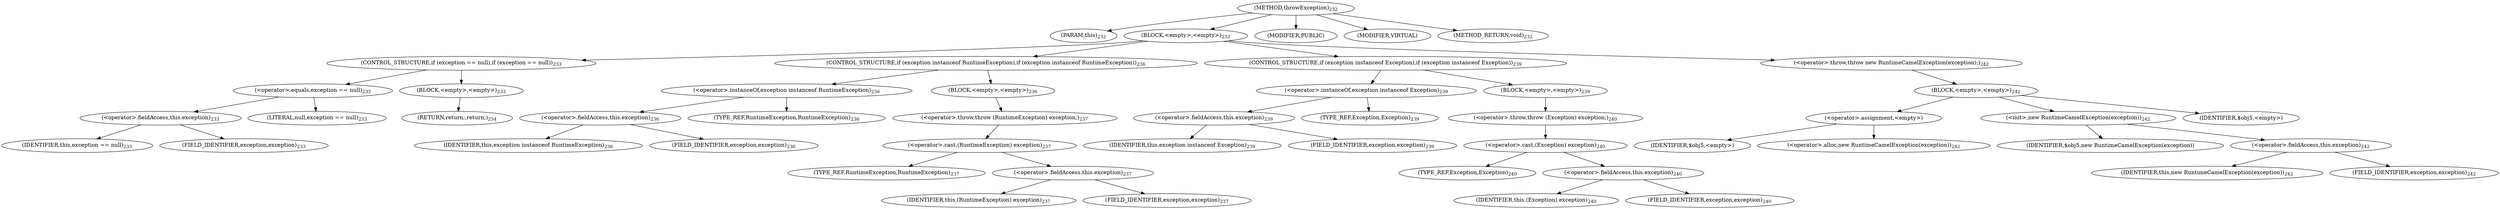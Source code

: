 digraph "throwException" {  
"682" [label = <(METHOD,throwException)<SUB>232</SUB>> ]
"683" [label = <(PARAM,this)<SUB>232</SUB>> ]
"684" [label = <(BLOCK,&lt;empty&gt;,&lt;empty&gt;)<SUB>232</SUB>> ]
"685" [label = <(CONTROL_STRUCTURE,if (exception == null),if (exception == null))<SUB>233</SUB>> ]
"686" [label = <(&lt;operator&gt;.equals,exception == null)<SUB>233</SUB>> ]
"687" [label = <(&lt;operator&gt;.fieldAccess,this.exception)<SUB>233</SUB>> ]
"688" [label = <(IDENTIFIER,this,exception == null)<SUB>233</SUB>> ]
"689" [label = <(FIELD_IDENTIFIER,exception,exception)<SUB>233</SUB>> ]
"690" [label = <(LITERAL,null,exception == null)<SUB>233</SUB>> ]
"691" [label = <(BLOCK,&lt;empty&gt;,&lt;empty&gt;)<SUB>233</SUB>> ]
"692" [label = <(RETURN,return;,return;)<SUB>234</SUB>> ]
"693" [label = <(CONTROL_STRUCTURE,if (exception instanceof RuntimeException),if (exception instanceof RuntimeException))<SUB>236</SUB>> ]
"694" [label = <(&lt;operator&gt;.instanceOf,exception instanceof RuntimeException)<SUB>236</SUB>> ]
"695" [label = <(&lt;operator&gt;.fieldAccess,this.exception)<SUB>236</SUB>> ]
"696" [label = <(IDENTIFIER,this,exception instanceof RuntimeException)<SUB>236</SUB>> ]
"697" [label = <(FIELD_IDENTIFIER,exception,exception)<SUB>236</SUB>> ]
"698" [label = <(TYPE_REF,RuntimeException,RuntimeException)<SUB>236</SUB>> ]
"699" [label = <(BLOCK,&lt;empty&gt;,&lt;empty&gt;)<SUB>236</SUB>> ]
"700" [label = <(&lt;operator&gt;.throw,throw (RuntimeException) exception;)<SUB>237</SUB>> ]
"701" [label = <(&lt;operator&gt;.cast,(RuntimeException) exception)<SUB>237</SUB>> ]
"702" [label = <(TYPE_REF,RuntimeException,RuntimeException)<SUB>237</SUB>> ]
"703" [label = <(&lt;operator&gt;.fieldAccess,this.exception)<SUB>237</SUB>> ]
"704" [label = <(IDENTIFIER,this,(RuntimeException) exception)<SUB>237</SUB>> ]
"705" [label = <(FIELD_IDENTIFIER,exception,exception)<SUB>237</SUB>> ]
"706" [label = <(CONTROL_STRUCTURE,if (exception instanceof Exception),if (exception instanceof Exception))<SUB>239</SUB>> ]
"707" [label = <(&lt;operator&gt;.instanceOf,exception instanceof Exception)<SUB>239</SUB>> ]
"708" [label = <(&lt;operator&gt;.fieldAccess,this.exception)<SUB>239</SUB>> ]
"709" [label = <(IDENTIFIER,this,exception instanceof Exception)<SUB>239</SUB>> ]
"710" [label = <(FIELD_IDENTIFIER,exception,exception)<SUB>239</SUB>> ]
"711" [label = <(TYPE_REF,Exception,Exception)<SUB>239</SUB>> ]
"712" [label = <(BLOCK,&lt;empty&gt;,&lt;empty&gt;)<SUB>239</SUB>> ]
"713" [label = <(&lt;operator&gt;.throw,throw (Exception) exception;)<SUB>240</SUB>> ]
"714" [label = <(&lt;operator&gt;.cast,(Exception) exception)<SUB>240</SUB>> ]
"715" [label = <(TYPE_REF,Exception,Exception)<SUB>240</SUB>> ]
"716" [label = <(&lt;operator&gt;.fieldAccess,this.exception)<SUB>240</SUB>> ]
"717" [label = <(IDENTIFIER,this,(Exception) exception)<SUB>240</SUB>> ]
"718" [label = <(FIELD_IDENTIFIER,exception,exception)<SUB>240</SUB>> ]
"719" [label = <(&lt;operator&gt;.throw,throw new RuntimeCamelException(exception);)<SUB>242</SUB>> ]
"720" [label = <(BLOCK,&lt;empty&gt;,&lt;empty&gt;)<SUB>242</SUB>> ]
"721" [label = <(&lt;operator&gt;.assignment,&lt;empty&gt;)> ]
"722" [label = <(IDENTIFIER,$obj5,&lt;empty&gt;)> ]
"723" [label = <(&lt;operator&gt;.alloc,new RuntimeCamelException(exception))<SUB>242</SUB>> ]
"724" [label = <(&lt;init&gt;,new RuntimeCamelException(exception))<SUB>242</SUB>> ]
"725" [label = <(IDENTIFIER,$obj5,new RuntimeCamelException(exception))> ]
"726" [label = <(&lt;operator&gt;.fieldAccess,this.exception)<SUB>242</SUB>> ]
"727" [label = <(IDENTIFIER,this,new RuntimeCamelException(exception))<SUB>242</SUB>> ]
"728" [label = <(FIELD_IDENTIFIER,exception,exception)<SUB>242</SUB>> ]
"729" [label = <(IDENTIFIER,$obj5,&lt;empty&gt;)> ]
"730" [label = <(MODIFIER,PUBLIC)> ]
"731" [label = <(MODIFIER,VIRTUAL)> ]
"732" [label = <(METHOD_RETURN,void)<SUB>232</SUB>> ]
  "682" -> "683" 
  "682" -> "684" 
  "682" -> "730" 
  "682" -> "731" 
  "682" -> "732" 
  "684" -> "685" 
  "684" -> "693" 
  "684" -> "706" 
  "684" -> "719" 
  "685" -> "686" 
  "685" -> "691" 
  "686" -> "687" 
  "686" -> "690" 
  "687" -> "688" 
  "687" -> "689" 
  "691" -> "692" 
  "693" -> "694" 
  "693" -> "699" 
  "694" -> "695" 
  "694" -> "698" 
  "695" -> "696" 
  "695" -> "697" 
  "699" -> "700" 
  "700" -> "701" 
  "701" -> "702" 
  "701" -> "703" 
  "703" -> "704" 
  "703" -> "705" 
  "706" -> "707" 
  "706" -> "712" 
  "707" -> "708" 
  "707" -> "711" 
  "708" -> "709" 
  "708" -> "710" 
  "712" -> "713" 
  "713" -> "714" 
  "714" -> "715" 
  "714" -> "716" 
  "716" -> "717" 
  "716" -> "718" 
  "719" -> "720" 
  "720" -> "721" 
  "720" -> "724" 
  "720" -> "729" 
  "721" -> "722" 
  "721" -> "723" 
  "724" -> "725" 
  "724" -> "726" 
  "726" -> "727" 
  "726" -> "728" 
}
